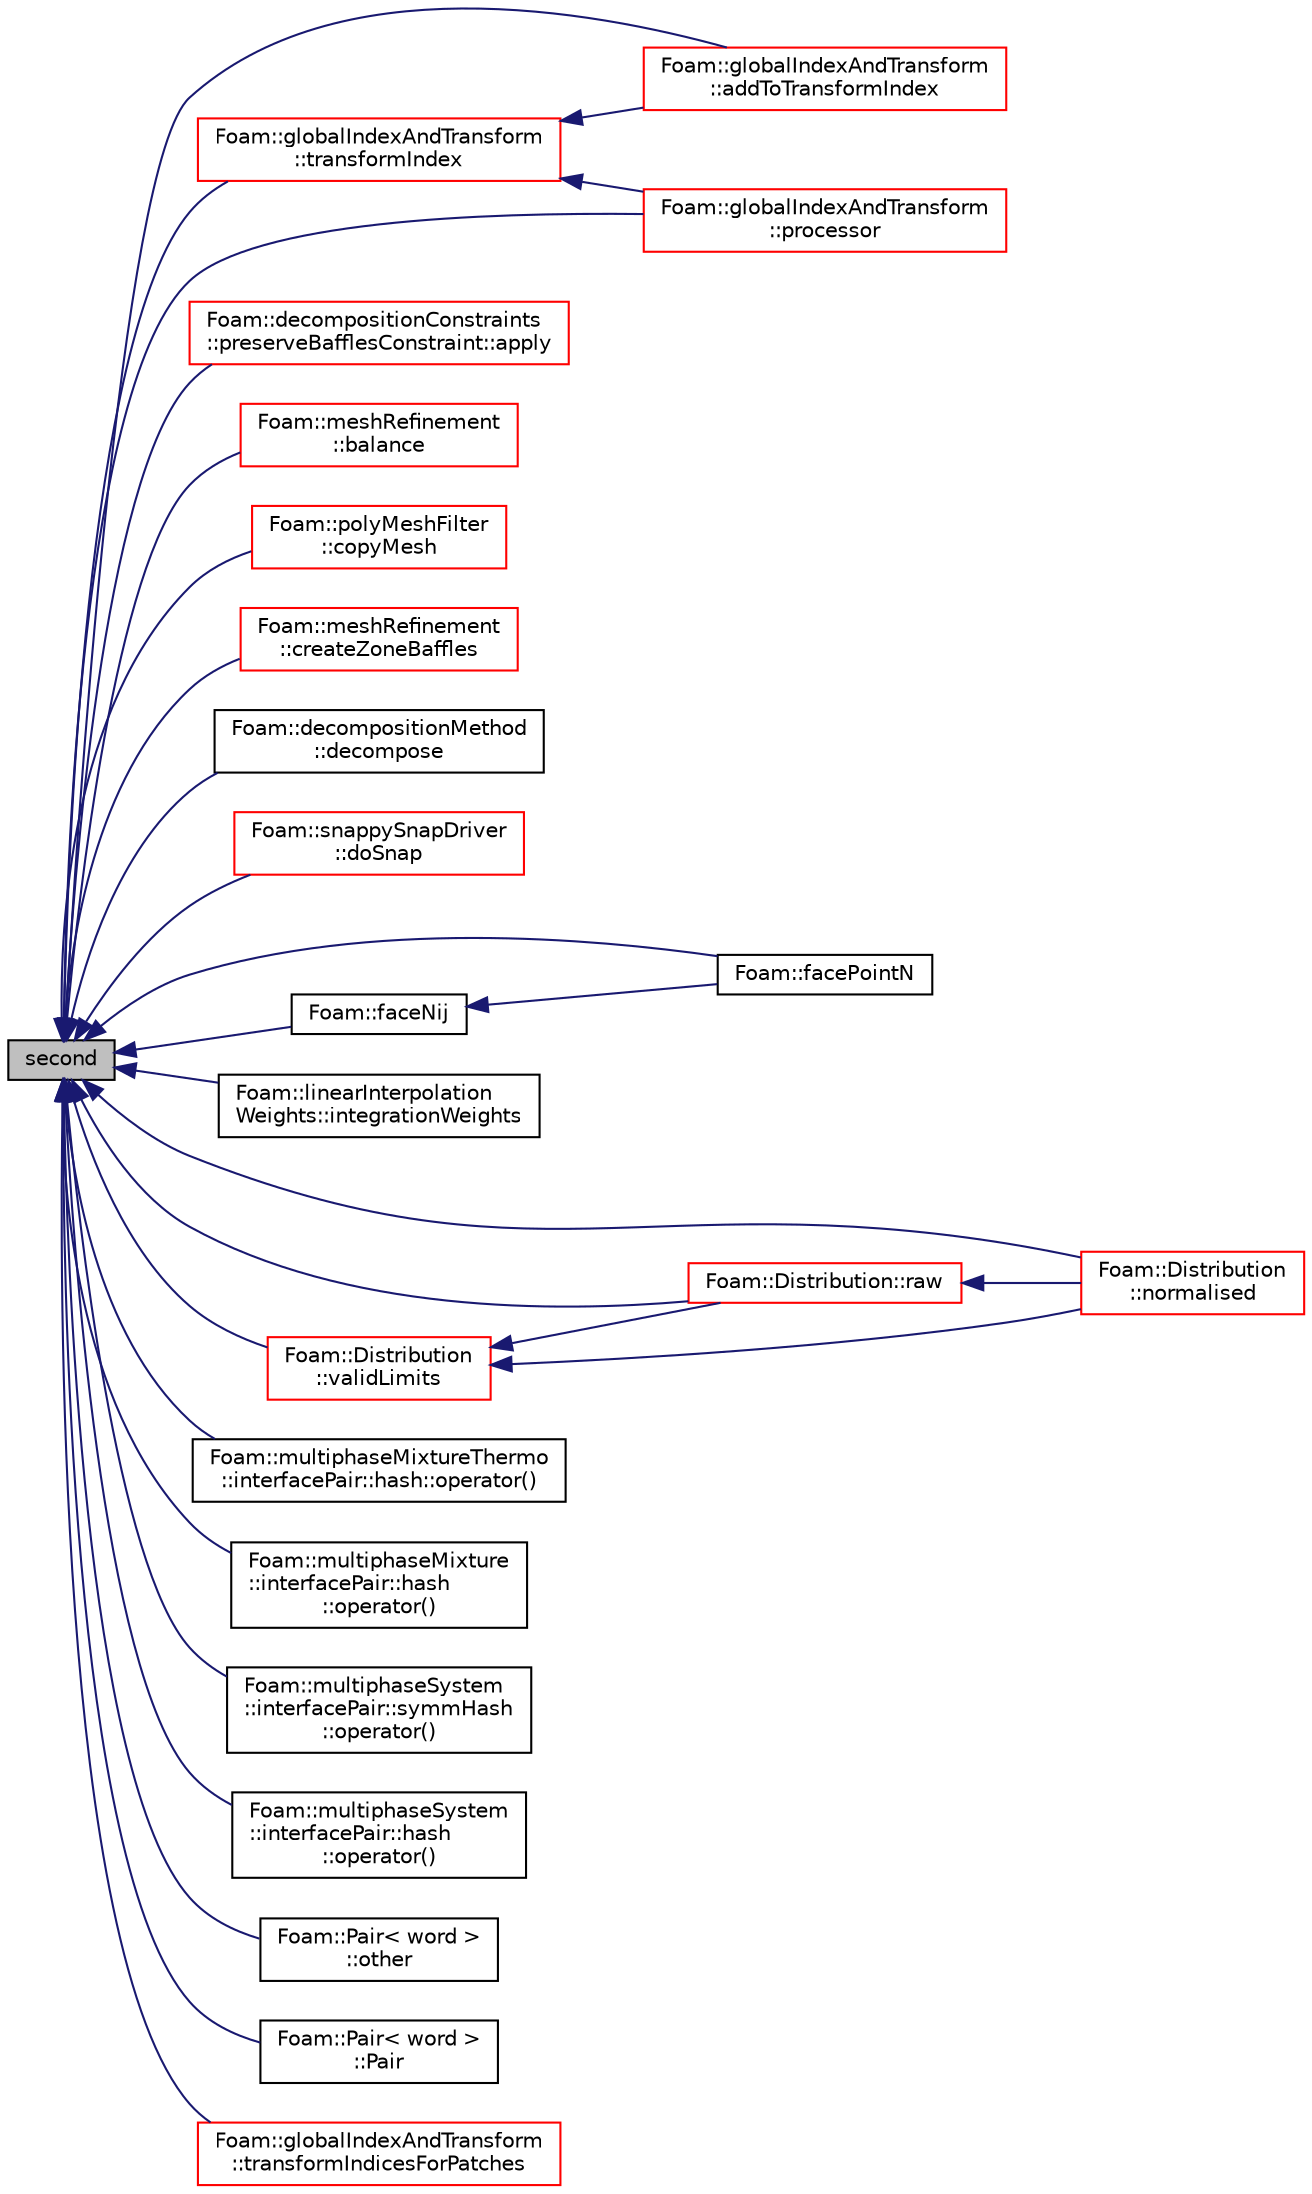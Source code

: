 digraph "second"
{
  bgcolor="transparent";
  edge [fontname="Helvetica",fontsize="10",labelfontname="Helvetica",labelfontsize="10"];
  node [fontname="Helvetica",fontsize="10",shape=record];
  rankdir="LR";
  Node1 [label="second",height=0.2,width=0.4,color="black", fillcolor="grey75", style="filled", fontcolor="black"];
  Node1 -> Node2 [dir="back",color="midnightblue",fontsize="10",style="solid",fontname="Helvetica"];
  Node2 [label="Foam::globalIndexAndTransform\l::addToTransformIndex",height=0.2,width=0.4,color="red",URL="$a00944.html#ad21570751c8d87b67693ccb17b7a4605",tooltip="Add patch transformation to transformIndex. Return new. "];
  Node1 -> Node3 [dir="back",color="midnightblue",fontsize="10",style="solid",fontname="Helvetica"];
  Node3 [label="Foam::decompositionConstraints\l::preserveBafflesConstraint::apply",height=0.2,width=0.4,color="red",URL="$a01995.html#a1e8a14d422f43fe0ab48812e8ddee931",tooltip="Apply any additional post-decomposition constraints. "];
  Node1 -> Node4 [dir="back",color="midnightblue",fontsize="10",style="solid",fontname="Helvetica"];
  Node4 [label="Foam::meshRefinement\l::balance",height=0.2,width=0.4,color="red",URL="$a01507.html#a64feb4b7a4116efb2111d5adf88b50a3",tooltip="Redecompose according to cell count. "];
  Node1 -> Node5 [dir="back",color="midnightblue",fontsize="10",style="solid",fontname="Helvetica"];
  Node5 [label="Foam::polyMeshFilter\l::copyMesh",height=0.2,width=0.4,color="red",URL="$a01959.html#a6d46f578539dd45f89a6ea89738c75b5",tooltip="Return a copy of an fvMesh. "];
  Node1 -> Node6 [dir="back",color="midnightblue",fontsize="10",style="solid",fontname="Helvetica"];
  Node6 [label="Foam::meshRefinement\l::createZoneBaffles",height=0.2,width=0.4,color="red",URL="$a01507.html#a79af0bcc267d8fda8b3f4e683cac915b",tooltip="Create baffles for faces straddling zoned surfaces. Return. "];
  Node1 -> Node7 [dir="back",color="midnightblue",fontsize="10",style="solid",fontname="Helvetica"];
  Node7 [label="Foam::decompositionMethod\l::decompose",height=0.2,width=0.4,color="black",URL="$a00509.html#a9e5348f6d62778dc2721d9646d92c3d2"];
  Node1 -> Node8 [dir="back",color="midnightblue",fontsize="10",style="solid",fontname="Helvetica"];
  Node8 [label="Foam::snappySnapDriver\l::doSnap",height=0.2,width=0.4,color="red",URL="$a02440.html#adf0870a8be4483ecdb73b26b20d027ee"];
  Node1 -> Node9 [dir="back",color="midnightblue",fontsize="10",style="solid",fontname="Helvetica"];
  Node9 [label="Foam::faceNij",height=0.2,width=0.4,color="black",URL="$a10893.html#abf407c1e6cc56bf8d511f9bb1276c64d"];
  Node9 -> Node10 [dir="back",color="midnightblue",fontsize="10",style="solid",fontname="Helvetica"];
  Node10 [label="Foam::facePointN",height=0.2,width=0.4,color="black",URL="$a10893.html#a90528f2796b25fc82f0542052e2ffec0"];
  Node1 -> Node10 [dir="back",color="midnightblue",fontsize="10",style="solid",fontname="Helvetica"];
  Node1 -> Node11 [dir="back",color="midnightblue",fontsize="10",style="solid",fontname="Helvetica"];
  Node11 [label="Foam::linearInterpolation\lWeights::integrationWeights",height=0.2,width=0.4,color="black",URL="$a01369.html#abfea05ad0de4d62e56884979e004656d",tooltip="Calculate weights and indices to calculate integrand of t1..t2. "];
  Node1 -> Node12 [dir="back",color="midnightblue",fontsize="10",style="solid",fontname="Helvetica"];
  Node12 [label="Foam::Distribution\l::normalised",height=0.2,width=0.4,color="red",URL="$a00563.html#a0d37b28f72f3671726fd61a4959e4740",tooltip="Return the normalised distribution (probability density) "];
  Node1 -> Node13 [dir="back",color="midnightblue",fontsize="10",style="solid",fontname="Helvetica"];
  Node13 [label="Foam::multiphaseMixtureThermo\l::interfacePair::hash::operator()",height=0.2,width=0.4,color="black",URL="$a00980.html#add7812307a7b7bd9fd3b26129e704a46"];
  Node1 -> Node14 [dir="back",color="midnightblue",fontsize="10",style="solid",fontname="Helvetica"];
  Node14 [label="Foam::multiphaseMixture\l::interfacePair::hash\l::operator()",height=0.2,width=0.4,color="black",URL="$a00982.html#add7812307a7b7bd9fd3b26129e704a46"];
  Node1 -> Node15 [dir="back",color="midnightblue",fontsize="10",style="solid",fontname="Helvetica"];
  Node15 [label="Foam::multiphaseSystem\l::interfacePair::symmHash\l::operator()",height=0.2,width=0.4,color="black",URL="$a02624.html#add7812307a7b7bd9fd3b26129e704a46"];
  Node1 -> Node16 [dir="back",color="midnightblue",fontsize="10",style="solid",fontname="Helvetica"];
  Node16 [label="Foam::multiphaseSystem\l::interfacePair::hash\l::operator()",height=0.2,width=0.4,color="black",URL="$a00981.html#add7812307a7b7bd9fd3b26129e704a46"];
  Node1 -> Node17 [dir="back",color="midnightblue",fontsize="10",style="solid",fontname="Helvetica"];
  Node17 [label="Foam::Pair\< word \>\l::other",height=0.2,width=0.4,color="black",URL="$a01801.html#ab052b992c7e73fa2dcaab9f613f25f32",tooltip="Return other. "];
  Node1 -> Node18 [dir="back",color="midnightblue",fontsize="10",style="solid",fontname="Helvetica"];
  Node18 [label="Foam::Pair\< word \>\l::Pair",height=0.2,width=0.4,color="black",URL="$a01801.html#ab2954567b14e2f39fd86b58b1ecf5c40",tooltip="Construct from components. "];
  Node1 -> Node19 [dir="back",color="midnightblue",fontsize="10",style="solid",fontname="Helvetica"];
  Node19 [label="Foam::globalIndexAndTransform\l::processor",height=0.2,width=0.4,color="red",URL="$a00944.html#a733cc3d1c9c5b5aa291c9deb2d695573",tooltip="Which processor does this come from? "];
  Node1 -> Node20 [dir="back",color="midnightblue",fontsize="10",style="solid",fontname="Helvetica"];
  Node20 [label="Foam::Distribution::raw",height=0.2,width=0.4,color="red",URL="$a00563.html#a534e886fbc527191f1449a00238be6b3",tooltip="Return the distribution of the total bin weights. "];
  Node20 -> Node12 [dir="back",color="midnightblue",fontsize="10",style="solid",fontname="Helvetica"];
  Node1 -> Node21 [dir="back",color="midnightblue",fontsize="10",style="solid",fontname="Helvetica"];
  Node21 [label="Foam::globalIndexAndTransform\l::transformIndex",height=0.2,width=0.4,color="red",URL="$a00944.html#a045b8e246ccc41fb39e9918a1c9fb783",tooltip="Transform carried by the object. "];
  Node21 -> Node2 [dir="back",color="midnightblue",fontsize="10",style="solid",fontname="Helvetica"];
  Node21 -> Node19 [dir="back",color="midnightblue",fontsize="10",style="solid",fontname="Helvetica"];
  Node1 -> Node22 [dir="back",color="midnightblue",fontsize="10",style="solid",fontname="Helvetica"];
  Node22 [label="Foam::globalIndexAndTransform\l::transformIndicesForPatches",height=0.2,width=0.4,color="red",URL="$a00944.html#aaeb707184c40773486e659fc31f007d4",tooltip="Access the all of the indices of the transform. "];
  Node1 -> Node23 [dir="back",color="midnightblue",fontsize="10",style="solid",fontname="Helvetica"];
  Node23 [label="Foam::Distribution\l::validLimits",height=0.2,width=0.4,color="red",URL="$a00563.html#a376a44980cd807789e5d3ad859bf5f06",tooltip="Returns the indices of the first and last non-zero entries. "];
  Node23 -> Node12 [dir="back",color="midnightblue",fontsize="10",style="solid",fontname="Helvetica"];
  Node23 -> Node20 [dir="back",color="midnightblue",fontsize="10",style="solid",fontname="Helvetica"];
}
